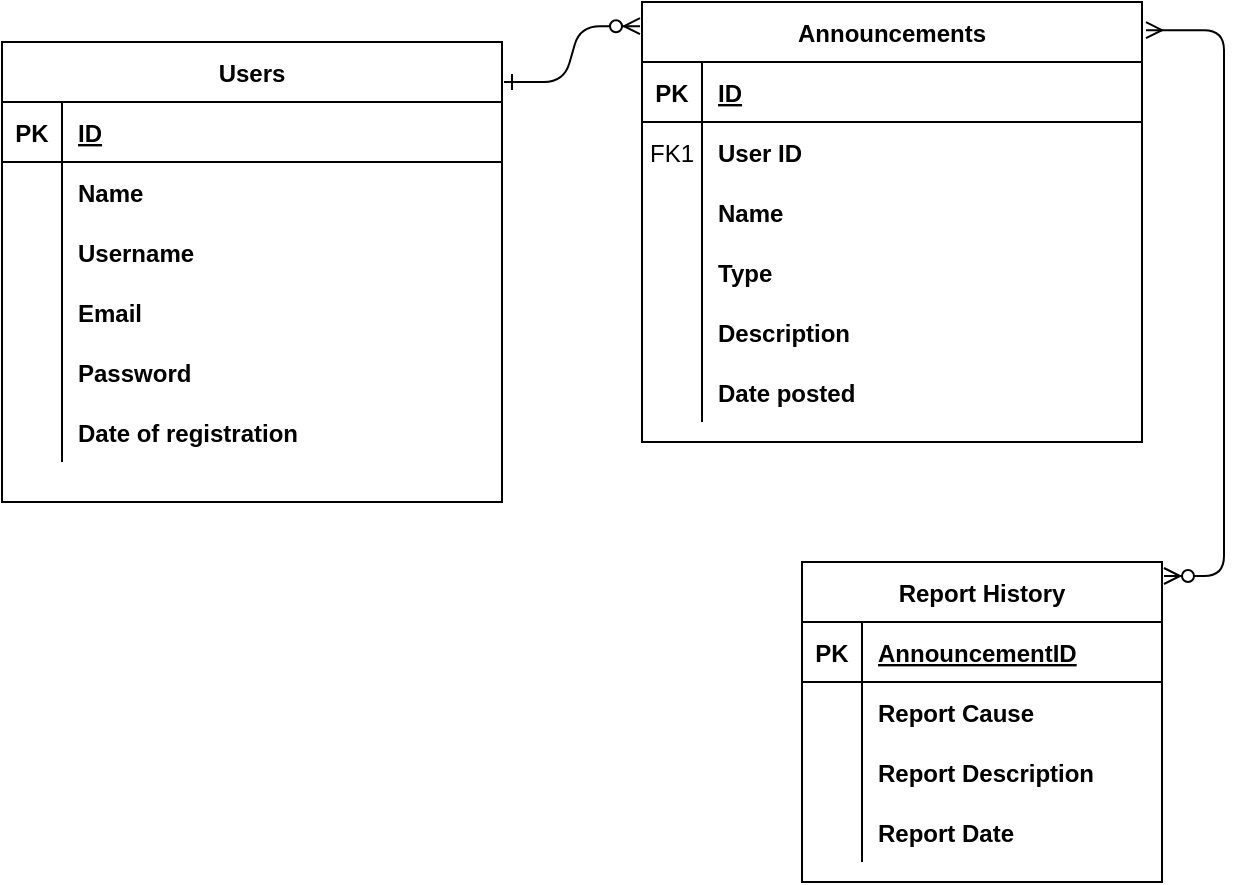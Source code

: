 <mxfile version="14.4.2" type="github">
  <diagram id="R2lEEEUBdFMjLlhIrx00" name="Page-1">
    <mxGraphModel dx="617" dy="786" grid="1" gridSize="10" guides="1" tooltips="1" connect="1" arrows="1" fold="1" page="1" pageScale="1" pageWidth="850" pageHeight="1100" math="0" shadow="0" extFonts="Permanent Marker^https://fonts.googleapis.com/css?family=Permanent+Marker">
      <root>
        <mxCell id="0" />
        <mxCell id="1" parent="0" />
        <mxCell id="5tr1c2lnOnMRsgHrJk0V-1" value="" style="edgeStyle=entityRelationEdgeStyle;endArrow=ERzeroToMany;startArrow=ERone;endFill=1;startFill=0;exitX=1.004;exitY=0.087;exitDx=0;exitDy=0;exitPerimeter=0;entryX=-0.004;entryY=0.055;entryDx=0;entryDy=0;entryPerimeter=0;" edge="1" parent="1" source="5tr1c2lnOnMRsgHrJk0V-23" target="5tr1c2lnOnMRsgHrJk0V-3">
          <mxGeometry width="100" height="100" relative="1" as="geometry">
            <mxPoint x="560" y="780" as="sourcePoint" />
            <mxPoint x="660" y="680" as="targetPoint" />
          </mxGeometry>
        </mxCell>
        <mxCell id="5tr1c2lnOnMRsgHrJk0V-3" value="Announcements" style="shape=table;startSize=30;container=1;collapsible=1;childLayout=tableLayout;fixedRows=1;rowLines=0;fontStyle=1;align=center;resizeLast=1;" vertex="1" parent="1">
          <mxGeometry x="620" y="170" width="250" height="220" as="geometry" />
        </mxCell>
        <mxCell id="5tr1c2lnOnMRsgHrJk0V-4" value="" style="shape=partialRectangle;collapsible=0;dropTarget=0;pointerEvents=0;fillColor=none;points=[[0,0.5],[1,0.5]];portConstraint=eastwest;top=0;left=0;right=0;bottom=1;" vertex="1" parent="5tr1c2lnOnMRsgHrJk0V-3">
          <mxGeometry y="30" width="250" height="30" as="geometry" />
        </mxCell>
        <mxCell id="5tr1c2lnOnMRsgHrJk0V-5" value="PK" style="shape=partialRectangle;overflow=hidden;connectable=0;fillColor=none;top=0;left=0;bottom=0;right=0;fontStyle=1;" vertex="1" parent="5tr1c2lnOnMRsgHrJk0V-4">
          <mxGeometry width="30" height="30" as="geometry" />
        </mxCell>
        <mxCell id="5tr1c2lnOnMRsgHrJk0V-6" value="ID" style="shape=partialRectangle;overflow=hidden;connectable=0;fillColor=none;top=0;left=0;bottom=0;right=0;align=left;spacingLeft=6;fontStyle=5;" vertex="1" parent="5tr1c2lnOnMRsgHrJk0V-4">
          <mxGeometry x="30" width="220" height="30" as="geometry" />
        </mxCell>
        <mxCell id="5tr1c2lnOnMRsgHrJk0V-7" value="" style="shape=partialRectangle;collapsible=0;dropTarget=0;pointerEvents=0;fillColor=none;points=[[0,0.5],[1,0.5]];portConstraint=eastwest;top=0;left=0;right=0;bottom=0;" vertex="1" parent="5tr1c2lnOnMRsgHrJk0V-3">
          <mxGeometry y="60" width="250" height="30" as="geometry" />
        </mxCell>
        <mxCell id="5tr1c2lnOnMRsgHrJk0V-8" value="FK1" style="shape=partialRectangle;overflow=hidden;connectable=0;fillColor=none;top=0;left=0;bottom=0;right=0;" vertex="1" parent="5tr1c2lnOnMRsgHrJk0V-7">
          <mxGeometry width="30" height="30" as="geometry" />
        </mxCell>
        <mxCell id="5tr1c2lnOnMRsgHrJk0V-9" value="User ID" style="shape=partialRectangle;overflow=hidden;connectable=0;fillColor=none;top=0;left=0;bottom=0;right=0;align=left;spacingLeft=6;fontStyle=1" vertex="1" parent="5tr1c2lnOnMRsgHrJk0V-7">
          <mxGeometry x="30" width="220" height="30" as="geometry" />
        </mxCell>
        <mxCell id="5tr1c2lnOnMRsgHrJk0V-10" value="" style="shape=partialRectangle;collapsible=0;dropTarget=0;pointerEvents=0;fillColor=none;points=[[0,0.5],[1,0.5]];portConstraint=eastwest;top=0;left=0;right=0;bottom=0;" vertex="1" parent="5tr1c2lnOnMRsgHrJk0V-3">
          <mxGeometry y="90" width="250" height="30" as="geometry" />
        </mxCell>
        <mxCell id="5tr1c2lnOnMRsgHrJk0V-11" value="" style="shape=partialRectangle;overflow=hidden;connectable=0;fillColor=none;top=0;left=0;bottom=0;right=0;" vertex="1" parent="5tr1c2lnOnMRsgHrJk0V-10">
          <mxGeometry width="30" height="30" as="geometry" />
        </mxCell>
        <mxCell id="5tr1c2lnOnMRsgHrJk0V-12" value="Name" style="shape=partialRectangle;overflow=hidden;connectable=0;fillColor=none;top=0;left=0;bottom=0;right=0;align=left;spacingLeft=6;fontStyle=1" vertex="1" parent="5tr1c2lnOnMRsgHrJk0V-10">
          <mxGeometry x="30" width="220" height="30" as="geometry" />
        </mxCell>
        <mxCell id="5tr1c2lnOnMRsgHrJk0V-78" value="" style="shape=partialRectangle;collapsible=0;dropTarget=0;pointerEvents=0;fillColor=none;top=0;left=0;bottom=0;right=0;points=[[0,0.5],[1,0.5]];portConstraint=eastwest;" vertex="1" parent="5tr1c2lnOnMRsgHrJk0V-3">
          <mxGeometry y="120" width="250" height="30" as="geometry" />
        </mxCell>
        <mxCell id="5tr1c2lnOnMRsgHrJk0V-79" value="" style="shape=partialRectangle;connectable=0;fillColor=none;top=0;left=0;bottom=0;right=0;editable=1;overflow=hidden;" vertex="1" parent="5tr1c2lnOnMRsgHrJk0V-78">
          <mxGeometry width="30" height="30" as="geometry" />
        </mxCell>
        <mxCell id="5tr1c2lnOnMRsgHrJk0V-80" value="Type" style="shape=partialRectangle;connectable=0;fillColor=none;top=0;left=0;bottom=0;right=0;align=left;spacingLeft=6;overflow=hidden;fontStyle=1" vertex="1" parent="5tr1c2lnOnMRsgHrJk0V-78">
          <mxGeometry x="30" width="220" height="30" as="geometry" />
        </mxCell>
        <mxCell id="5tr1c2lnOnMRsgHrJk0V-74" value="" style="shape=partialRectangle;collapsible=0;dropTarget=0;pointerEvents=0;fillColor=none;top=0;left=0;bottom=0;right=0;points=[[0,0.5],[1,0.5]];portConstraint=eastwest;" vertex="1" parent="5tr1c2lnOnMRsgHrJk0V-3">
          <mxGeometry y="150" width="250" height="30" as="geometry" />
        </mxCell>
        <mxCell id="5tr1c2lnOnMRsgHrJk0V-75" value="" style="shape=partialRectangle;connectable=0;fillColor=none;top=0;left=0;bottom=0;right=0;editable=1;overflow=hidden;" vertex="1" parent="5tr1c2lnOnMRsgHrJk0V-74">
          <mxGeometry width="30" height="30" as="geometry" />
        </mxCell>
        <mxCell id="5tr1c2lnOnMRsgHrJk0V-76" value="Description" style="shape=partialRectangle;connectable=0;fillColor=none;top=0;left=0;bottom=0;right=0;align=left;spacingLeft=6;overflow=hidden;fontStyle=1" vertex="1" parent="5tr1c2lnOnMRsgHrJk0V-74">
          <mxGeometry x="30" width="220" height="30" as="geometry" />
        </mxCell>
        <mxCell id="5tr1c2lnOnMRsgHrJk0V-70" value="" style="shape=partialRectangle;collapsible=0;dropTarget=0;pointerEvents=0;fillColor=none;top=0;left=0;bottom=0;right=0;points=[[0,0.5],[1,0.5]];portConstraint=eastwest;" vertex="1" parent="5tr1c2lnOnMRsgHrJk0V-3">
          <mxGeometry y="180" width="250" height="30" as="geometry" />
        </mxCell>
        <mxCell id="5tr1c2lnOnMRsgHrJk0V-71" value="" style="shape=partialRectangle;connectable=0;fillColor=none;top=0;left=0;bottom=0;right=0;editable=1;overflow=hidden;" vertex="1" parent="5tr1c2lnOnMRsgHrJk0V-70">
          <mxGeometry width="30" height="30" as="geometry" />
        </mxCell>
        <mxCell id="5tr1c2lnOnMRsgHrJk0V-72" value="Date posted" style="shape=partialRectangle;connectable=0;fillColor=none;top=0;left=0;bottom=0;right=0;align=left;spacingLeft=6;overflow=hidden;fontStyle=1" vertex="1" parent="5tr1c2lnOnMRsgHrJk0V-70">
          <mxGeometry x="30" width="220" height="30" as="geometry" />
        </mxCell>
        <mxCell id="5tr1c2lnOnMRsgHrJk0V-23" value="Users" style="shape=table;startSize=30;container=1;collapsible=1;childLayout=tableLayout;fixedRows=1;rowLines=0;fontStyle=1;align=center;resizeLast=1;" vertex="1" parent="1">
          <mxGeometry x="300" y="190" width="250" height="230" as="geometry" />
        </mxCell>
        <mxCell id="5tr1c2lnOnMRsgHrJk0V-24" value="" style="shape=partialRectangle;collapsible=0;dropTarget=0;pointerEvents=0;fillColor=none;points=[[0,0.5],[1,0.5]];portConstraint=eastwest;top=0;left=0;right=0;bottom=1;" vertex="1" parent="5tr1c2lnOnMRsgHrJk0V-23">
          <mxGeometry y="30" width="250" height="30" as="geometry" />
        </mxCell>
        <mxCell id="5tr1c2lnOnMRsgHrJk0V-25" value="PK" style="shape=partialRectangle;overflow=hidden;connectable=0;fillColor=none;top=0;left=0;bottom=0;right=0;fontStyle=1;" vertex="1" parent="5tr1c2lnOnMRsgHrJk0V-24">
          <mxGeometry width="30" height="30" as="geometry" />
        </mxCell>
        <mxCell id="5tr1c2lnOnMRsgHrJk0V-26" value="ID" style="shape=partialRectangle;overflow=hidden;connectable=0;fillColor=none;top=0;left=0;bottom=0;right=0;align=left;spacingLeft=6;fontStyle=5;" vertex="1" parent="5tr1c2lnOnMRsgHrJk0V-24">
          <mxGeometry x="30" width="220" height="30" as="geometry" />
        </mxCell>
        <mxCell id="5tr1c2lnOnMRsgHrJk0V-27" value="" style="shape=partialRectangle;collapsible=0;dropTarget=0;pointerEvents=0;fillColor=none;points=[[0,0.5],[1,0.5]];portConstraint=eastwest;top=0;left=0;right=0;bottom=0;" vertex="1" parent="5tr1c2lnOnMRsgHrJk0V-23">
          <mxGeometry y="60" width="250" height="30" as="geometry" />
        </mxCell>
        <mxCell id="5tr1c2lnOnMRsgHrJk0V-28" value="" style="shape=partialRectangle;overflow=hidden;connectable=0;fillColor=none;top=0;left=0;bottom=0;right=0;" vertex="1" parent="5tr1c2lnOnMRsgHrJk0V-27">
          <mxGeometry width="30" height="30" as="geometry" />
        </mxCell>
        <mxCell id="5tr1c2lnOnMRsgHrJk0V-29" value="Name" style="shape=partialRectangle;overflow=hidden;connectable=0;fillColor=none;top=0;left=0;bottom=0;right=0;align=left;spacingLeft=6;fontStyle=1" vertex="1" parent="5tr1c2lnOnMRsgHrJk0V-27">
          <mxGeometry x="30" width="220" height="30" as="geometry" />
        </mxCell>
        <mxCell id="5tr1c2lnOnMRsgHrJk0V-54" value="" style="shape=partialRectangle;collapsible=0;dropTarget=0;pointerEvents=0;fillColor=none;top=0;left=0;bottom=0;right=0;points=[[0,0.5],[1,0.5]];portConstraint=eastwest;" vertex="1" parent="5tr1c2lnOnMRsgHrJk0V-23">
          <mxGeometry y="90" width="250" height="30" as="geometry" />
        </mxCell>
        <mxCell id="5tr1c2lnOnMRsgHrJk0V-55" value="" style="shape=partialRectangle;connectable=0;fillColor=none;top=0;left=0;bottom=0;right=0;editable=1;overflow=hidden;" vertex="1" parent="5tr1c2lnOnMRsgHrJk0V-54">
          <mxGeometry width="30" height="30" as="geometry" />
        </mxCell>
        <mxCell id="5tr1c2lnOnMRsgHrJk0V-56" value="Username" style="shape=partialRectangle;connectable=0;fillColor=none;top=0;left=0;bottom=0;right=0;align=left;spacingLeft=6;overflow=hidden;fontStyle=1" vertex="1" parent="5tr1c2lnOnMRsgHrJk0V-54">
          <mxGeometry x="30" width="220" height="30" as="geometry" />
        </mxCell>
        <mxCell id="5tr1c2lnOnMRsgHrJk0V-58" value="" style="shape=partialRectangle;collapsible=0;dropTarget=0;pointerEvents=0;fillColor=none;top=0;left=0;bottom=0;right=0;points=[[0,0.5],[1,0.5]];portConstraint=eastwest;" vertex="1" parent="5tr1c2lnOnMRsgHrJk0V-23">
          <mxGeometry y="120" width="250" height="30" as="geometry" />
        </mxCell>
        <mxCell id="5tr1c2lnOnMRsgHrJk0V-59" value="" style="shape=partialRectangle;connectable=0;fillColor=none;top=0;left=0;bottom=0;right=0;editable=1;overflow=hidden;" vertex="1" parent="5tr1c2lnOnMRsgHrJk0V-58">
          <mxGeometry width="30" height="30" as="geometry" />
        </mxCell>
        <mxCell id="5tr1c2lnOnMRsgHrJk0V-60" value="Email" style="shape=partialRectangle;connectable=0;fillColor=none;top=0;left=0;bottom=0;right=0;align=left;spacingLeft=6;overflow=hidden;fontStyle=1" vertex="1" parent="5tr1c2lnOnMRsgHrJk0V-58">
          <mxGeometry x="30" width="220" height="30" as="geometry" />
        </mxCell>
        <mxCell id="5tr1c2lnOnMRsgHrJk0V-66" value="" style="shape=partialRectangle;collapsible=0;dropTarget=0;pointerEvents=0;fillColor=none;top=0;left=0;bottom=0;right=0;points=[[0,0.5],[1,0.5]];portConstraint=eastwest;" vertex="1" parent="5tr1c2lnOnMRsgHrJk0V-23">
          <mxGeometry y="150" width="250" height="30" as="geometry" />
        </mxCell>
        <mxCell id="5tr1c2lnOnMRsgHrJk0V-67" value="" style="shape=partialRectangle;connectable=0;fillColor=none;top=0;left=0;bottom=0;right=0;editable=1;overflow=hidden;" vertex="1" parent="5tr1c2lnOnMRsgHrJk0V-66">
          <mxGeometry width="30" height="30" as="geometry" />
        </mxCell>
        <mxCell id="5tr1c2lnOnMRsgHrJk0V-68" value="Password" style="shape=partialRectangle;connectable=0;fillColor=none;top=0;left=0;bottom=0;right=0;align=left;spacingLeft=6;overflow=hidden;fontStyle=1" vertex="1" parent="5tr1c2lnOnMRsgHrJk0V-66">
          <mxGeometry x="30" width="220" height="30" as="geometry" />
        </mxCell>
        <mxCell id="5tr1c2lnOnMRsgHrJk0V-62" value="" style="shape=partialRectangle;collapsible=0;dropTarget=0;pointerEvents=0;fillColor=none;top=0;left=0;bottom=0;right=0;points=[[0,0.5],[1,0.5]];portConstraint=eastwest;" vertex="1" parent="5tr1c2lnOnMRsgHrJk0V-23">
          <mxGeometry y="180" width="250" height="30" as="geometry" />
        </mxCell>
        <mxCell id="5tr1c2lnOnMRsgHrJk0V-63" value="" style="shape=partialRectangle;connectable=0;fillColor=none;top=0;left=0;bottom=0;right=0;editable=1;overflow=hidden;" vertex="1" parent="5tr1c2lnOnMRsgHrJk0V-62">
          <mxGeometry width="30" height="30" as="geometry" />
        </mxCell>
        <mxCell id="5tr1c2lnOnMRsgHrJk0V-64" value="Date of registration" style="shape=partialRectangle;connectable=0;fillColor=none;top=0;left=0;bottom=0;right=0;align=left;spacingLeft=6;overflow=hidden;fontStyle=1" vertex="1" parent="5tr1c2lnOnMRsgHrJk0V-62">
          <mxGeometry x="30" width="220" height="30" as="geometry" />
        </mxCell>
        <mxCell id="5tr1c2lnOnMRsgHrJk0V-93" value="Report History" style="shape=table;startSize=30;container=1;collapsible=1;childLayout=tableLayout;fixedRows=1;rowLines=0;fontStyle=1;align=center;resizeLast=1;strokeWidth=1;" vertex="1" parent="1">
          <mxGeometry x="700" y="450" width="180" height="160" as="geometry" />
        </mxCell>
        <mxCell id="5tr1c2lnOnMRsgHrJk0V-94" value="" style="shape=partialRectangle;collapsible=0;dropTarget=0;pointerEvents=0;fillColor=none;top=0;left=0;bottom=1;right=0;points=[[0,0.5],[1,0.5]];portConstraint=eastwest;" vertex="1" parent="5tr1c2lnOnMRsgHrJk0V-93">
          <mxGeometry y="30" width="180" height="30" as="geometry" />
        </mxCell>
        <mxCell id="5tr1c2lnOnMRsgHrJk0V-95" value="PK" style="shape=partialRectangle;connectable=0;fillColor=none;top=0;left=0;bottom=0;right=0;fontStyle=1;overflow=hidden;" vertex="1" parent="5tr1c2lnOnMRsgHrJk0V-94">
          <mxGeometry width="30" height="30" as="geometry" />
        </mxCell>
        <mxCell id="5tr1c2lnOnMRsgHrJk0V-96" value="AnnouncementID" style="shape=partialRectangle;connectable=0;fillColor=none;top=0;left=0;bottom=0;right=0;align=left;spacingLeft=6;fontStyle=5;overflow=hidden;" vertex="1" parent="5tr1c2lnOnMRsgHrJk0V-94">
          <mxGeometry x="30" width="150" height="30" as="geometry" />
        </mxCell>
        <mxCell id="5tr1c2lnOnMRsgHrJk0V-97" value="" style="shape=partialRectangle;collapsible=0;dropTarget=0;pointerEvents=0;fillColor=none;top=0;left=0;bottom=0;right=0;points=[[0,0.5],[1,0.5]];portConstraint=eastwest;" vertex="1" parent="5tr1c2lnOnMRsgHrJk0V-93">
          <mxGeometry y="60" width="180" height="30" as="geometry" />
        </mxCell>
        <mxCell id="5tr1c2lnOnMRsgHrJk0V-98" value="" style="shape=partialRectangle;connectable=0;fillColor=none;top=0;left=0;bottom=0;right=0;editable=1;overflow=hidden;" vertex="1" parent="5tr1c2lnOnMRsgHrJk0V-97">
          <mxGeometry width="30" height="30" as="geometry" />
        </mxCell>
        <mxCell id="5tr1c2lnOnMRsgHrJk0V-99" value="Report Cause" style="shape=partialRectangle;connectable=0;fillColor=none;top=0;left=0;bottom=0;right=0;align=left;spacingLeft=6;overflow=hidden;fontStyle=1" vertex="1" parent="5tr1c2lnOnMRsgHrJk0V-97">
          <mxGeometry x="30" width="150" height="30" as="geometry" />
        </mxCell>
        <mxCell id="5tr1c2lnOnMRsgHrJk0V-100" value="" style="shape=partialRectangle;collapsible=0;dropTarget=0;pointerEvents=0;fillColor=none;top=0;left=0;bottom=0;right=0;points=[[0,0.5],[1,0.5]];portConstraint=eastwest;" vertex="1" parent="5tr1c2lnOnMRsgHrJk0V-93">
          <mxGeometry y="90" width="180" height="30" as="geometry" />
        </mxCell>
        <mxCell id="5tr1c2lnOnMRsgHrJk0V-101" value="" style="shape=partialRectangle;connectable=0;fillColor=none;top=0;left=0;bottom=0;right=0;editable=1;overflow=hidden;" vertex="1" parent="5tr1c2lnOnMRsgHrJk0V-100">
          <mxGeometry width="30" height="30" as="geometry" />
        </mxCell>
        <mxCell id="5tr1c2lnOnMRsgHrJk0V-102" value="Report Description" style="shape=partialRectangle;connectable=0;fillColor=none;top=0;left=0;bottom=0;right=0;align=left;spacingLeft=6;overflow=hidden;fontStyle=1" vertex="1" parent="5tr1c2lnOnMRsgHrJk0V-100">
          <mxGeometry x="30" width="150" height="30" as="geometry" />
        </mxCell>
        <mxCell id="5tr1c2lnOnMRsgHrJk0V-103" value="" style="shape=partialRectangle;collapsible=0;dropTarget=0;pointerEvents=0;fillColor=none;top=0;left=0;bottom=0;right=0;points=[[0,0.5],[1,0.5]];portConstraint=eastwest;" vertex="1" parent="5tr1c2lnOnMRsgHrJk0V-93">
          <mxGeometry y="120" width="180" height="30" as="geometry" />
        </mxCell>
        <mxCell id="5tr1c2lnOnMRsgHrJk0V-104" value="" style="shape=partialRectangle;connectable=0;fillColor=none;top=0;left=0;bottom=0;right=0;editable=1;overflow=hidden;" vertex="1" parent="5tr1c2lnOnMRsgHrJk0V-103">
          <mxGeometry width="30" height="30" as="geometry" />
        </mxCell>
        <mxCell id="5tr1c2lnOnMRsgHrJk0V-105" value="Report Date" style="shape=partialRectangle;connectable=0;fillColor=none;top=0;left=0;bottom=0;right=0;align=left;spacingLeft=6;overflow=hidden;fontStyle=1" vertex="1" parent="5tr1c2lnOnMRsgHrJk0V-103">
          <mxGeometry x="30" width="150" height="30" as="geometry" />
        </mxCell>
        <mxCell id="5tr1c2lnOnMRsgHrJk0V-106" value="" style="edgeStyle=entityRelationEdgeStyle;fontSize=12;html=1;endArrow=ERmany;startArrow=ERzeroToMany;entryX=1.008;entryY=0.064;entryDx=0;entryDy=0;startFill=1;entryPerimeter=0;" edge="1" parent="1" target="5tr1c2lnOnMRsgHrJk0V-3">
          <mxGeometry width="100" height="100" relative="1" as="geometry">
            <mxPoint x="881" y="457" as="sourcePoint" />
            <mxPoint x="980" y="330" as="targetPoint" />
          </mxGeometry>
        </mxCell>
      </root>
    </mxGraphModel>
  </diagram>
</mxfile>
